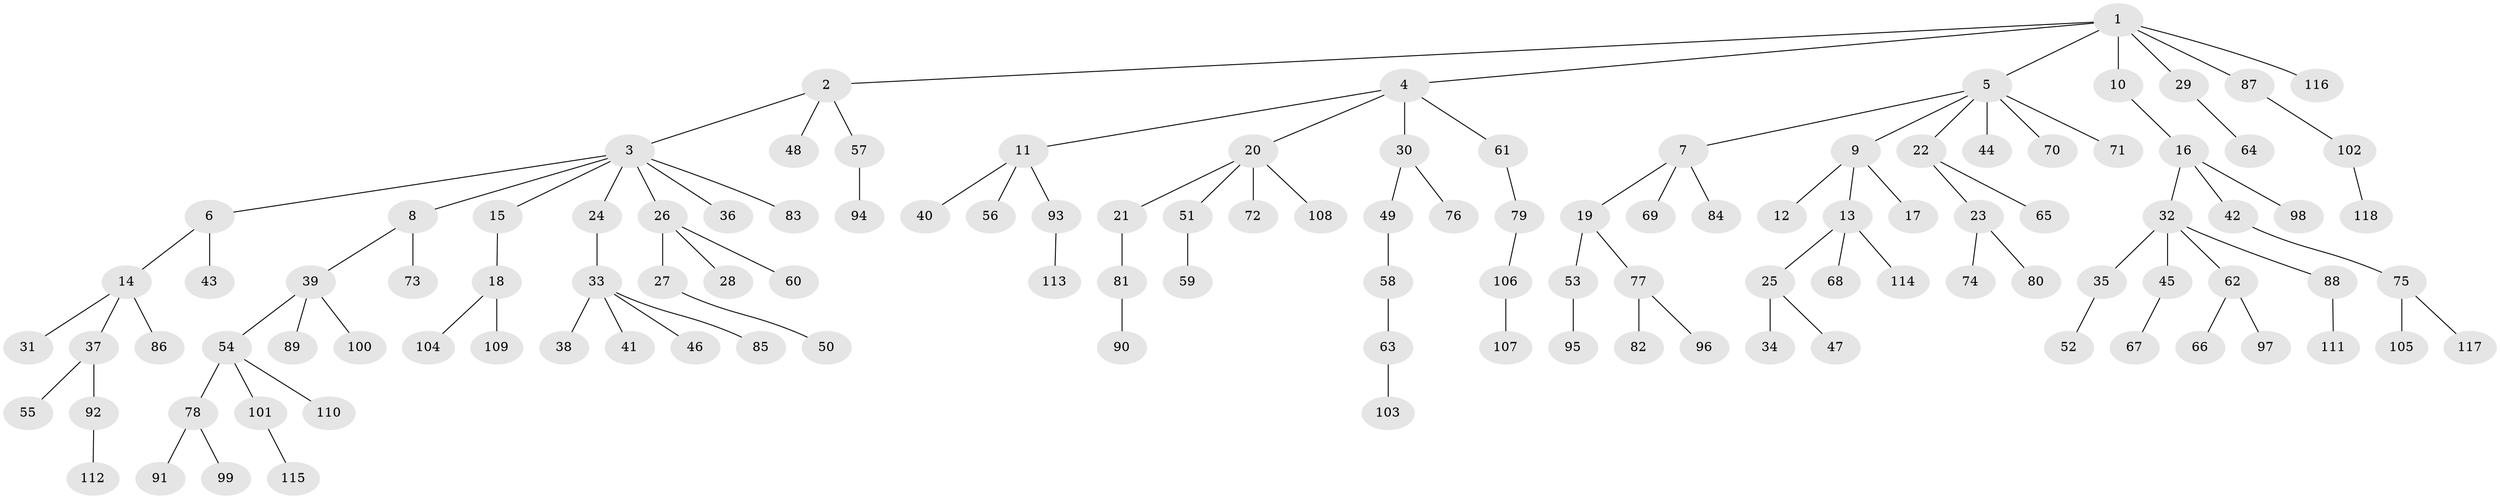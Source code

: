 // Generated by graph-tools (version 1.1) at 2025/50/03/09/25 03:50:17]
// undirected, 118 vertices, 117 edges
graph export_dot {
graph [start="1"]
  node [color=gray90,style=filled];
  1;
  2;
  3;
  4;
  5;
  6;
  7;
  8;
  9;
  10;
  11;
  12;
  13;
  14;
  15;
  16;
  17;
  18;
  19;
  20;
  21;
  22;
  23;
  24;
  25;
  26;
  27;
  28;
  29;
  30;
  31;
  32;
  33;
  34;
  35;
  36;
  37;
  38;
  39;
  40;
  41;
  42;
  43;
  44;
  45;
  46;
  47;
  48;
  49;
  50;
  51;
  52;
  53;
  54;
  55;
  56;
  57;
  58;
  59;
  60;
  61;
  62;
  63;
  64;
  65;
  66;
  67;
  68;
  69;
  70;
  71;
  72;
  73;
  74;
  75;
  76;
  77;
  78;
  79;
  80;
  81;
  82;
  83;
  84;
  85;
  86;
  87;
  88;
  89;
  90;
  91;
  92;
  93;
  94;
  95;
  96;
  97;
  98;
  99;
  100;
  101;
  102;
  103;
  104;
  105;
  106;
  107;
  108;
  109;
  110;
  111;
  112;
  113;
  114;
  115;
  116;
  117;
  118;
  1 -- 2;
  1 -- 4;
  1 -- 5;
  1 -- 10;
  1 -- 29;
  1 -- 87;
  1 -- 116;
  2 -- 3;
  2 -- 48;
  2 -- 57;
  3 -- 6;
  3 -- 8;
  3 -- 15;
  3 -- 24;
  3 -- 26;
  3 -- 36;
  3 -- 83;
  4 -- 11;
  4 -- 20;
  4 -- 30;
  4 -- 61;
  5 -- 7;
  5 -- 9;
  5 -- 22;
  5 -- 44;
  5 -- 70;
  5 -- 71;
  6 -- 14;
  6 -- 43;
  7 -- 19;
  7 -- 69;
  7 -- 84;
  8 -- 39;
  8 -- 73;
  9 -- 12;
  9 -- 13;
  9 -- 17;
  10 -- 16;
  11 -- 40;
  11 -- 56;
  11 -- 93;
  13 -- 25;
  13 -- 68;
  13 -- 114;
  14 -- 31;
  14 -- 37;
  14 -- 86;
  15 -- 18;
  16 -- 32;
  16 -- 42;
  16 -- 98;
  18 -- 104;
  18 -- 109;
  19 -- 53;
  19 -- 77;
  20 -- 21;
  20 -- 51;
  20 -- 72;
  20 -- 108;
  21 -- 81;
  22 -- 23;
  22 -- 65;
  23 -- 74;
  23 -- 80;
  24 -- 33;
  25 -- 34;
  25 -- 47;
  26 -- 27;
  26 -- 28;
  26 -- 60;
  27 -- 50;
  29 -- 64;
  30 -- 49;
  30 -- 76;
  32 -- 35;
  32 -- 45;
  32 -- 62;
  32 -- 88;
  33 -- 38;
  33 -- 41;
  33 -- 46;
  33 -- 85;
  35 -- 52;
  37 -- 55;
  37 -- 92;
  39 -- 54;
  39 -- 89;
  39 -- 100;
  42 -- 75;
  45 -- 67;
  49 -- 58;
  51 -- 59;
  53 -- 95;
  54 -- 78;
  54 -- 101;
  54 -- 110;
  57 -- 94;
  58 -- 63;
  61 -- 79;
  62 -- 66;
  62 -- 97;
  63 -- 103;
  75 -- 105;
  75 -- 117;
  77 -- 82;
  77 -- 96;
  78 -- 91;
  78 -- 99;
  79 -- 106;
  81 -- 90;
  87 -- 102;
  88 -- 111;
  92 -- 112;
  93 -- 113;
  101 -- 115;
  102 -- 118;
  106 -- 107;
}
